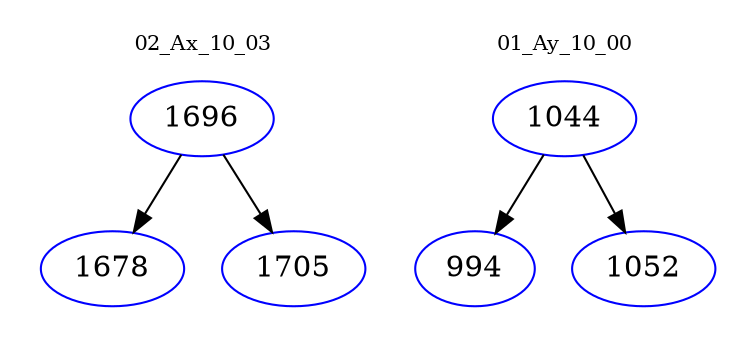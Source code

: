 digraph{
subgraph cluster_0 {
color = white
label = "02_Ax_10_03";
fontsize=10;
T0_1696 [label="1696", color="blue"]
T0_1696 -> T0_1678 [color="black"]
T0_1678 [label="1678", color="blue"]
T0_1696 -> T0_1705 [color="black"]
T0_1705 [label="1705", color="blue"]
}
subgraph cluster_1 {
color = white
label = "01_Ay_10_00";
fontsize=10;
T1_1044 [label="1044", color="blue"]
T1_1044 -> T1_994 [color="black"]
T1_994 [label="994", color="blue"]
T1_1044 -> T1_1052 [color="black"]
T1_1052 [label="1052", color="blue"]
}
}
